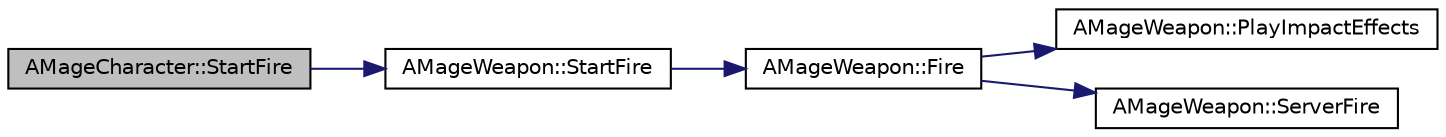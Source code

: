 digraph "AMageCharacter::StartFire"
{
 // LATEX_PDF_SIZE
  edge [fontname="Helvetica",fontsize="10",labelfontname="Helvetica",labelfontsize="10"];
  node [fontname="Helvetica",fontsize="10",shape=record];
  rankdir="LR";
  Node1 [label="AMageCharacter::StartFire",height=0.2,width=0.4,color="black", fillcolor="grey75", style="filled", fontcolor="black",tooltip=" "];
  Node1 -> Node2 [color="midnightblue",fontsize="10",style="solid"];
  Node2 [label="AMageWeapon::StartFire",height=0.2,width=0.4,color="black", fillcolor="white", style="filled",URL="$class_a_mage_weapon.html#a2d014f083825172c2ff84177a41f75c3",tooltip=" "];
  Node2 -> Node3 [color="midnightblue",fontsize="10",style="solid"];
  Node3 [label="AMageWeapon::Fire",height=0.2,width=0.4,color="black", fillcolor="white", style="filled",URL="$class_a_mage_weapon.html#ae4aece5fc0aa4d88196e2b9511bfcb27",tooltip=" "];
  Node3 -> Node4 [color="midnightblue",fontsize="10",style="solid"];
  Node4 [label="AMageWeapon::PlayImpactEffects",height=0.2,width=0.4,color="black", fillcolor="white", style="filled",URL="$class_a_mage_weapon.html#a30142bd5ac1ab66876c5aaac1563d823",tooltip=" "];
  Node3 -> Node5 [color="midnightblue",fontsize="10",style="solid"];
  Node5 [label="AMageWeapon::ServerFire",height=0.2,width=0.4,color="black", fillcolor="white", style="filled",URL="$class_a_mage_weapon.html#abf38315c1eaf1bfbbb7df89775ee50c9",tooltip=" "];
}
